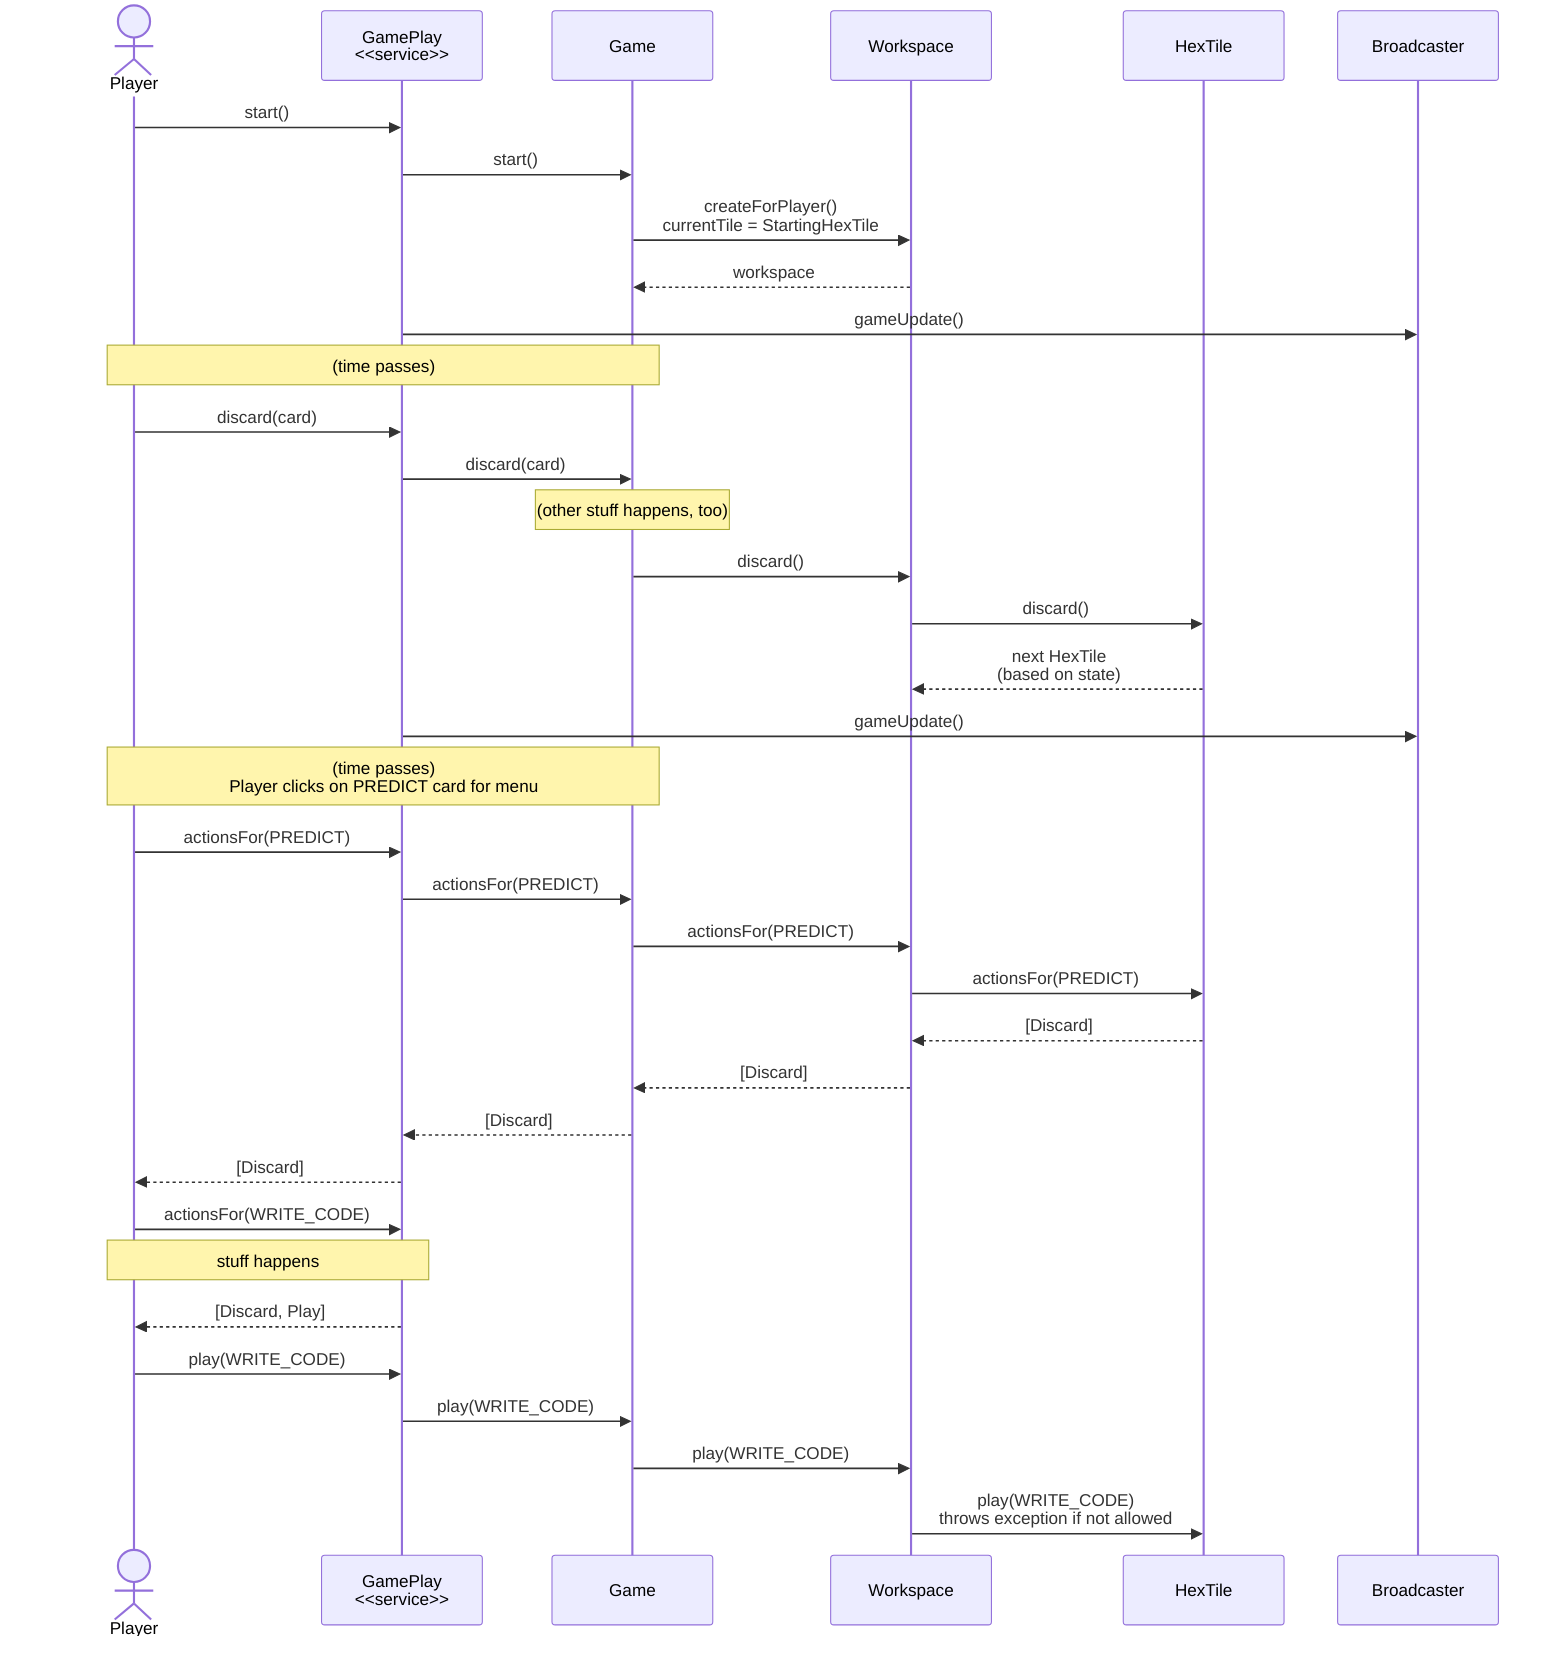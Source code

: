 sequenceDiagram
    actor Player
    participant GamePlay as GamePlay<br/><<service>>
    participant Game
    participant Workspace
    participant HexTile

    Player ->> GamePlay: start()
    GamePlay ->> Game: start()
    Game ->> Workspace: createForPlayer()<br/>currentTile = StartingHexTile
    Workspace -->> Game: workspace
    GamePlay ->> Broadcaster: gameUpdate()

    Note over Player,Game: (time passes)

    Player ->> GamePlay: discard(card)
    GamePlay ->> Game: discard(card)
    Note over Game: (other stuff happens, too)
    Game ->> Workspace: discard()
    Workspace ->> HexTile: discard()
    HexTile -->> Workspace: next HexTile<br/>(based on state)
    GamePlay ->> Broadcaster: gameUpdate()

    Note over Player,Game: (time passes)<br/>Player clicks on PREDICT card for menu

    Player ->> GamePlay: actionsFor(PREDICT)
    GamePlay ->> Game: actionsFor(PREDICT)
    Game ->> Workspace: actionsFor(PREDICT)
    Workspace ->> HexTile: actionsFor(PREDICT)
    HexTile -->> Workspace: [Discard]
    Workspace -->> Game: [Discard]
    Game -->> GamePlay: [Discard]
    GamePlay -->> Player: [Discard]

    Player ->> GamePlay: actionsFor(WRITE_CODE)
    Note over Player,GamePlay: stuff happens
    GamePlay -->> Player: [Discard, Play]


    Player ->> GamePlay: play(WRITE_CODE)
    GamePlay ->> Game: play(WRITE_CODE)
    Game ->> Workspace: play(WRITE_CODE)
    Workspace ->> HexTile: play(WRITE_CODE)<br/>throws exception if not allowed